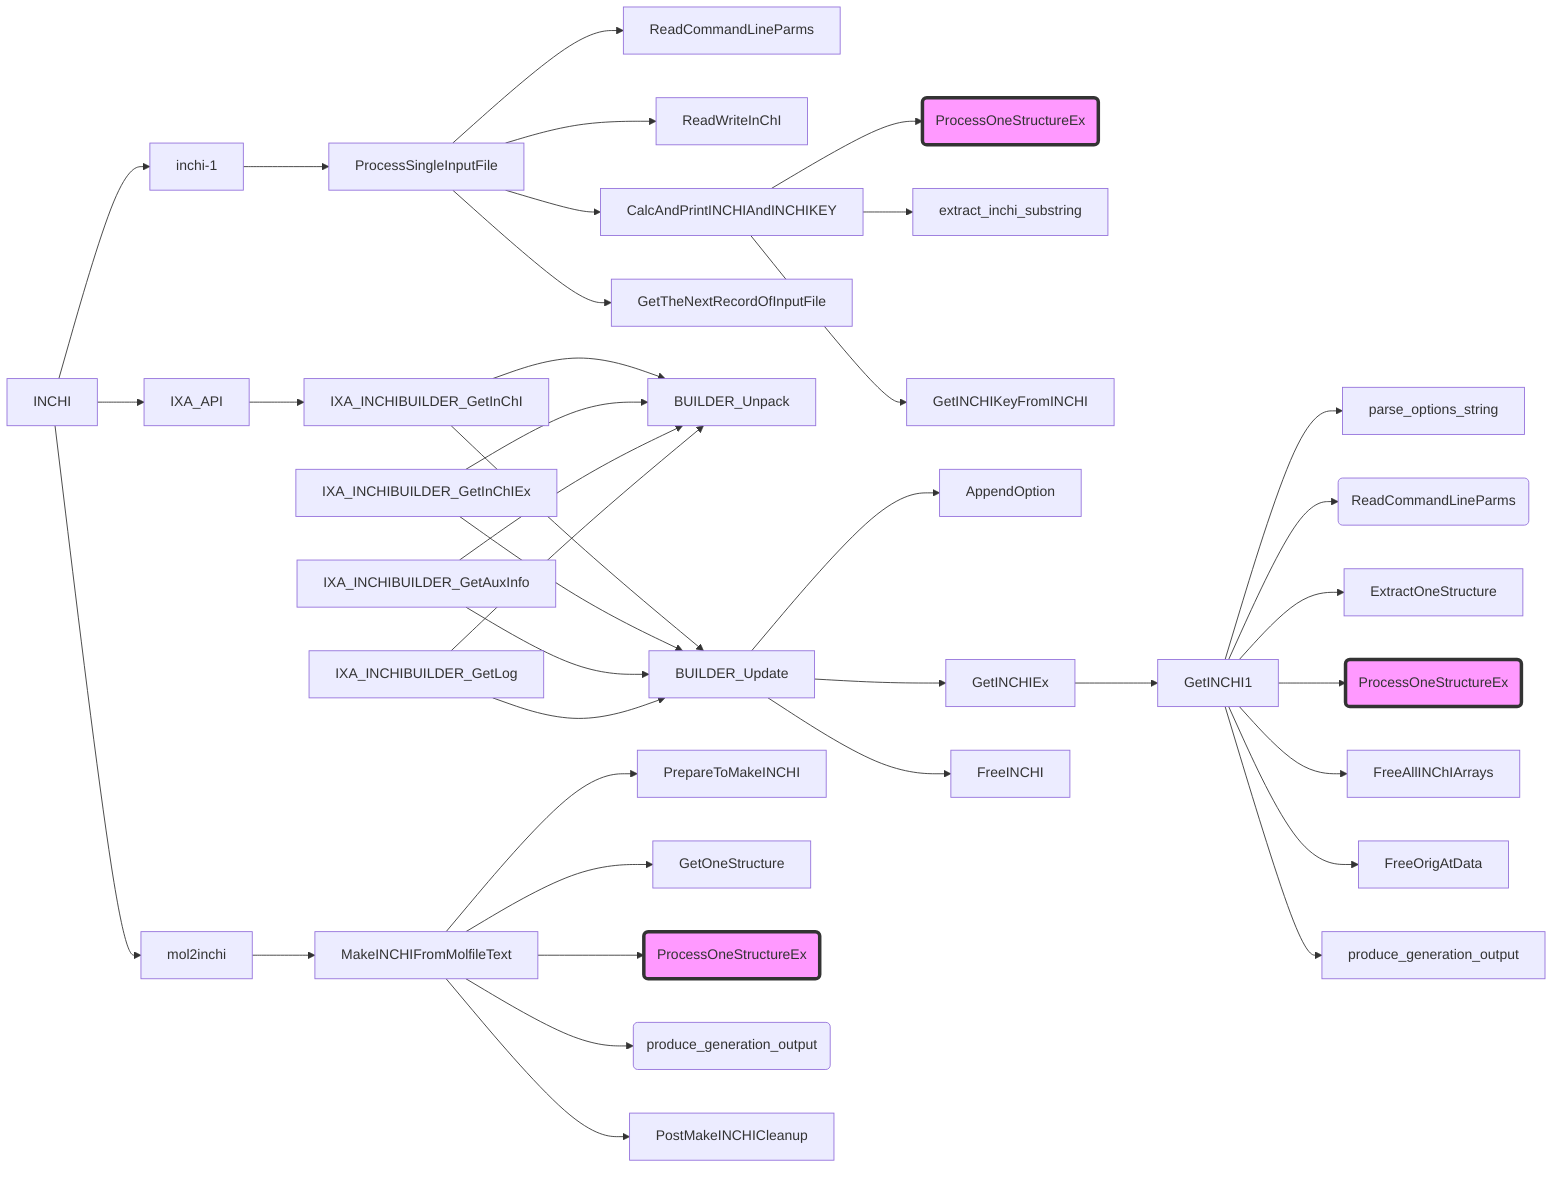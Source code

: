 graph LR
	INCHI  --> inchi-1
	INCHI  --> mol2inchi
	INCHI  --> IXA_API

	inchi-1 --> ProcessSingleInputFile
	ProcessSingleInputFile --> ReadCommandLineParms
	ProcessSingleInputFile --> ReadWriteInChI
	ProcessSingleInputFile --> CalcAndPrintINCHIAndINCHIKEY
	ProcessSingleInputFile --> GetTheNextRecordOfInputFile
	CalcAndPrintINCHIAndINCHIKEY --> id1(ProcessOneStructureEx)
	CalcAndPrintINCHIAndINCHIKEY --> extract_inchi_substring
	CalcAndPrintINCHIAndINCHIKEY --> GetINCHIKeyFromINCHI

    IXA_API --> IXA_INCHIBUILDER_GetInChI
    IXA_INCHIBUILDER_GetInChI --> BUILDER_Unpack
    IXA_INCHIBUILDER_GetInChI --> BUILDER_Update
    IXA_INCHIBUILDER_GetInChIEx --> BUILDER_Unpack
    IXA_INCHIBUILDER_GetInChIEx --> BUILDER_Update
    IXA_INCHIBUILDER_GetAuxInfo --> BUILDER_Unpack
    IXA_INCHIBUILDER_GetAuxInfo --> BUILDER_Update
    IXA_INCHIBUILDER_GetLog --> BUILDER_Unpack
    IXA_INCHIBUILDER_GetLog --> BUILDER_Update
    BUILDER_Update --> AppendOption
    BUILDER_Update --> GetINCHIEx
    GetINCHIEx --> GetINCHI1
    GetINCHI1  --> parse_options_string 
    GetINCHI1  --> id99(ReadCommandLineParms)
    GetINCHI1  --> ExtractOneStructure
    GetINCHI1  --> id2(ProcessOneStructureEx)
    GetINCHI1  --> FreeAllINChIArrays
    GetINCHI1  --> FreeOrigAtData
    GetINCHI1  --> produce_generation_output    
    BUILDER_Update --> FreeINCHI


    mol2inchi --> MakeINCHIFromMolfileText
    MakeINCHIFromMolfileText --> PrepareToMakeINCHI
    MakeINCHIFromMolfileText --> GetOneStructure
    MakeINCHIFromMolfileText --> id3(ProcessOneStructureEx)
    MakeINCHIFromMolfileText --> id4(produce_generation_output )
    MakeINCHIFromMolfileText --> PostMakeINCHICleanup   

    style id1 fill:#f9f,stroke:#333,stroke-width:4px
    style id2 fill:#f9f,stroke:#333,stroke-width:4px
    style id3 fill:#f9f,stroke:#333,stroke-width:4px